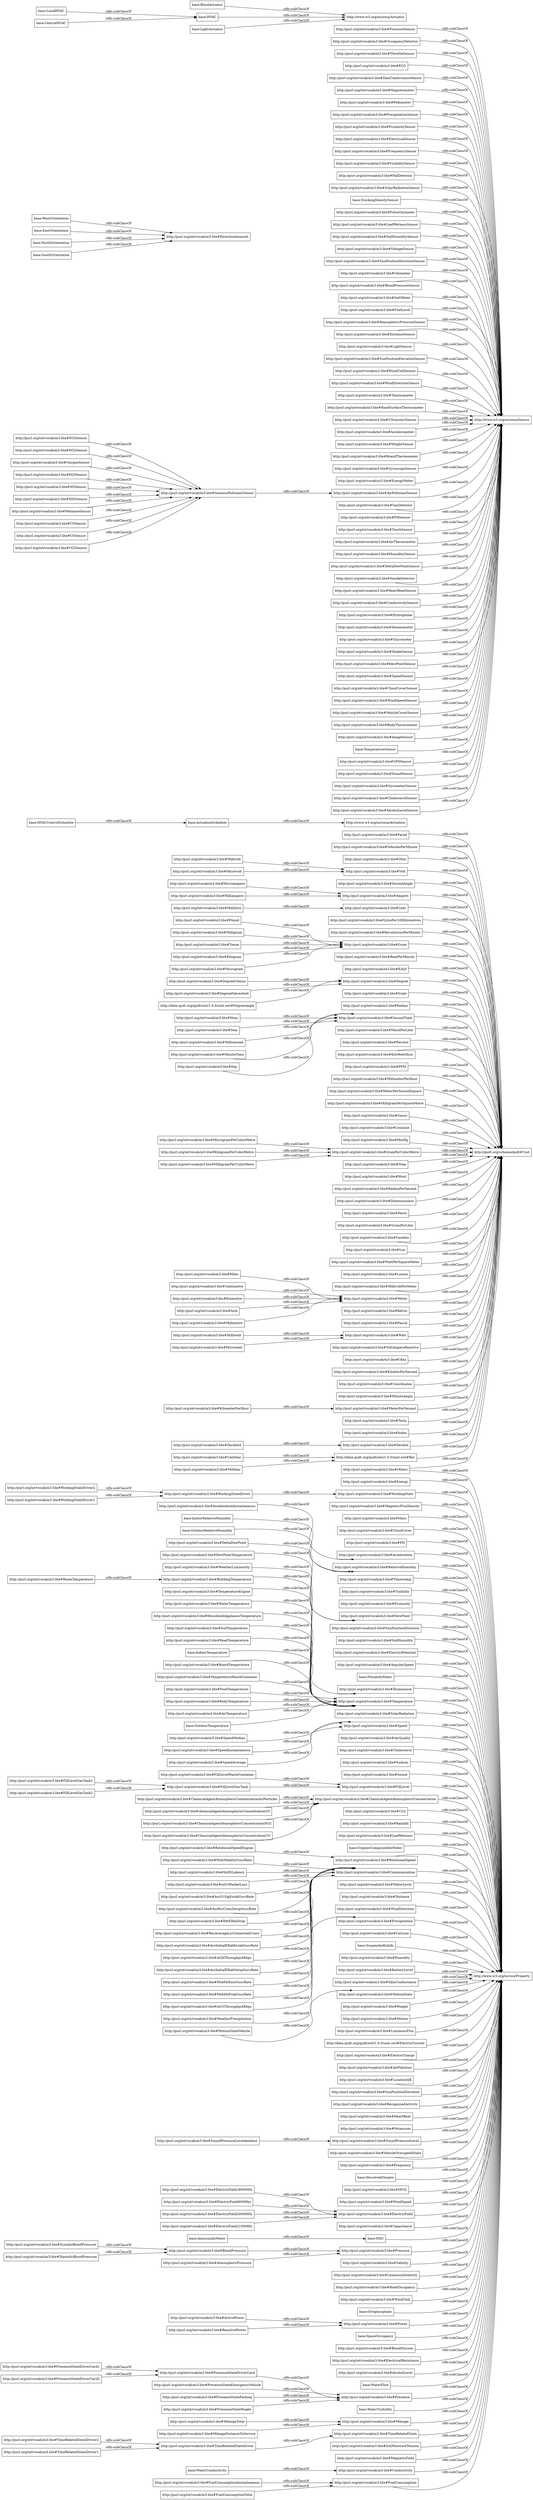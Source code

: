 digraph ar2dtool_diagram { 
rankdir=LR;
size="1000"
node [shape = rectangle, color="black"]; "http://purl.org/iot/vocab/m3-lite#Dimensionless" "http://purl.org/iot/vocab/m3-lite#DeltaDewPoint" "base:HVACControlSchedule" "http://purl.org/iot/vocab/m3-lite#KilogramPerCubicMetre" "http://purl.org/iot/vocab/m3-lite#Hertz" "http://purl.org/iot/vocab/m3-lite#LocationQK" "http://purl.org/iot/vocab/m3-lite#GramPerLiter" "http://purl.org/iot/vocab/m3-lite#PressureSensor" "http://purl.org/iot/vocab/m3-lite#SunPositionElevation" "http://purl.org/iot/vocab/m3-lite#OccupancyDetector" "http://purl.org/iot/vocab/m3-lite#RecognizedActivity" "http://purl.org/iot/vocab/m3-lite#Candela" "http://purl.org/iot/vocab/m3-lite#ThrottleSensor" "http://purl.org/iot/vocab/m3-lite#DegreeFahrenheit" "http://purl.org/iot/vocab/m3-lite#Lux" "http://purl.org/iot/vocab/m3-lite#WattPerSquareMeter" "http://purl.org/iot/vocab/m3-lite#HeartBeat" "base:WestOrientation" "http://purl.org/iot/vocab/m3-lite#Potassium" "http://purl.org/iot/vocab/m3-lite#ECG" "base:AmmoniaInWater" "http://purl.org/iot/vocab/m3-lite#SkinConductanceSensor" "http://purl.org/iot/vocab/m3-lite#FillLevelGasTank2" "http://purl.org/iot/vocab/m3-lite#Millisecond" "http://purl.org/iot/vocab/m3-lite#DewPointTemperature" "http://purl.org/iot/vocab/m3-lite#ChemicalAgentAtmosphericConcentrationNO2" "http://purl.org/iot/vocab/m3-lite#Microvolt" "http://purl.org/iot/vocab/m3-lite#SoundPressureLevel" "http://purl.org/iot/vocab/m3-lite#VehicleOverspeedState" "http://purl.org/iot/vocab/m3-lite#Magnetometer" "http://purl.org/iot/vocab/m3-lite#Frequency" "http://purl.org/iot/vocab/m3-lite#Pedometer" "http://purl.org/iot/vocab/m3-lite#FuelConsumptionTotal" "http://purl.org/iot/vocab/m3-lite#Millilitre" "http://purl.org/iot/vocab/m3-lite#PrecipitationSensor" "http://purl.org/iot/vocab/m3-lite#SO2Sensor" "http://purl.org/iot/vocab/m3-lite#NO2Sensor" "http://purl.org/iot/vocab/m3-lite#ProximitySensor" "http://purl.org/iot/vocab/m3-lite#ElectricalSensor" "base:DissolvedOxygen" "http://purl.org/iot/vocab/m3-lite#MilligramPerCubicMetre" "http://purl.org/iot/vocab/m3-lite#SPO2" "http://purl.org/iot/vocab/m3-lite#FillLevelGasTank1" "http://purl.org/iot/vocab/m3-lite#Lumen" "http://purl.org/iot/vocab/m3-lite#WindSpeed" "http://purl.org/iot/vocab/m3-lite#SystolicBloodPressure" "base:ActuationSchedule" "http://purl.org/iot/vocab/m3-lite#WorkingStateDriver1" "http://purl.org/iot/vocab/m3-lite#ElectricField" "http://purl.org/iot/vocab/m3-lite#FrequencySensor" "http://purl.org/iot/vocab/m3-lite#GaseousPollutantSensor" "http://purl.org/iot/vocab/m3-lite#MillivoltPerMeter" "http://purl.org/iot/vocab/m3-lite#Capacitance" "http://www.w3.org/ns/sosa/Actuator" "http://purl.org/iot/vocab/m3-lite#OxygenSensor" "base:NH3" "http://purl.org/iot/vocab/m3-lite#Meter" "http://purl.org/iot/vocab/m3-lite#Pressure" "http://purl.org/iot/vocab/m3-lite#VisibilitySensor" "http://purl.org/iot/vocab/m3-lite#Kelvin" "http://purl.org/iot/vocab/m3-lite#Pascal" "http://purl.org/iot/vocab/m3-lite#H2SSensor" "http://purl.org/iot/vocab/m3-lite#Salinity" "base:IndoorRelativeHumidity" "http://purl.org/iot/vocab/m3-lite#DecibelA" "http://purl.org/iot/vocab/m3-lite#SpeedInstantaneous" "http://purl.org/iot/vocab/m3-lite#MinuteTime" "http://purl.org/iot/vocab/m3-lite#FallDetector" "http://purl.org/iot/vocab/m3-lite#Watt" "http://purl.org/iot/vocab/m3-lite#LuminousIntensity" "http://purl.org/iot/vocab/m3-lite#SolarRadiationSensor" "base:StockingDensitySensor" "http://purl.org/iot/vocab/m3-lite#VoltAmpereReactive" "http://purl.org/iot/vocab/m3-lite#AccS1SigEstabSuccRate" "http://purl.org/iot/vocab/m3-lite#Okta" "http://purl.org/iot/vocab/m3-lite#HouseholdApplianceTemperature" "http://purl.org/iot/vocab/m3-lite#RoadOccupancy" "http://purl.org/iot/vocab/m3-lite#Centibar" "http://purl.org/iot/vocab/m3-lite#Tonne" "http://purl.org/iot/vocab/m3-lite#WindChill" "base:Ortophosphate" "http://purl.org/iot/vocab/m3-lite#Power" "http://purl.org/iot/vocab/m3-lite#TimeRelatedStateDriver2" "base:BlindActuator" "base:SpaceOccupancy" "http://purl.org/iot/vocab/m3-lite#PulseOxymeter" "http://purl.org/iot/vocab/m3-lite#BloodGlucose" "http://purl.org/iot/vocab/m3-lite#SoilTemperature" "http://purl.org/iot/vocab/m3-lite#Milliampere" "http://purl.org/iot/vocab/m3-lite#NOSensor" "http://purl.org/iot/vocab/m3-lite#FillLevelWasteContainer" "http://purl.org/iot/vocab/m3-lite#MileageDistanceToService" "http://purl.org/iot/vocab/m3-lite#WeatherLuminosity" "http://purl.org/iot/vocab/m3-lite#RoadTemperature" "http://purl.org/iot/vocab/m3-lite#DirectionAzimuth" "http://purl.org/iot/vocab/m3-lite#KilobitsPerSecond" "http://purl.org/iot/vocab/m3-lite#Coordinates" "http://purl.org/iot/vocab/m3-lite#NH3Sensor" "http://purl.org/iot/vocab/m3-lite#LeafWetnessSensor" "http://purl.org/iot/vocab/m3-lite#MinuteAngle" "http://purl.org/iot/vocab/m3-lite#MeterPerSecond" "http://purl.org/iot/vocab/m3-lite#SoilHumiditySensor" "http://www.w3.org/ns/sosa/Sensor" "http://purl.org/iot/vocab/m3-lite#Kilogram" "http://purl.org/iot/vocab/m3-lite#Tesla" "http://purl.org/iot/vocab/m3-lite#VoltageSensor" "http://purl.org/iot/vocab/m3-lite#ElectricalResistance" "http://purl.org/iot/vocab/m3-lite#SunPositionDirectionSensor" "http://purl.org/iot/vocab/m3-lite#PresenceStateEmergencyVehicle" "http://purl.org/iot/vocab/m3-lite#AlcoholLevel" "http://purl.org/iot/vocab/m3-lite#Odometer" "base:IndoorTemperature" "http://purl.org/iot/vocab/m3-lite#BloodPressureSensor" "http://purl.org/iot/vocab/m3-lite#SaltMeter" "base:WaterFlow" "base:WaterConductivity" "http://purl.org/iot/vocab/m3-lite#Centimetre" "http://purl.org/iot/vocab/m3-lite#Presence" "http://purl.org/iot/vocab/m3-lite#MethaneSensor" "http://purl.org/iot/vocab/m3-lite#Microgram" "http://purl.org/iot/vocab/m3-lite#AtmosphericPressure" "http://purl.org/iot/vocab/m3-lite#BoardTemperature" "http://purl.org/iot/vocab/m3-lite#FuelLevel" "base:WaterTurbidity" "http://purl.org/iot/vocab/m3-lite#PresenceStateDriverCard1" "http://purl.org/iot/vocab/m3-lite#Mileage" "http://purl.org/iot/vocab/m3-lite#AccRrcConnSetupSuccRate" "http://purl.org/iot/vocab/m3-lite#Index" "http://purl.org/iot/vocab/m3-lite#AtmosphericPressureSensor" "http://purl.org/iot/vocab/m3-lite#TimeRelatedState" "http://purl.org/iot/vocab/m3-lite#SoilMoistureTension" "http://purl.org/iot/vocab/m3-lite#MagneticField" "http://purl.org/iot/vocab/m3-lite#Decibel" "http://data.qudt.org/qudt/owl/1.0.0/unit.owl#Bar" "http://purl.org/iot/vocab/m3-lite#ReactivePower" "http://purl.org/iot/vocab/m3-lite#Milliwatt" "http://purl.org/iot/vocab/m3-lite#Conductivity" "http://purl.org/iot/vocab/m3-lite#COSensor" "http://purl.org/iot/vocab/m3-lite#DistanceSensor" "base:LocalHVAC" "http://data.qudt.org/qudt/owl/1.0.0/unit.owl#DegreeAngle" "http://purl.org/iot/vocab/m3-lite#FuelConsumption" "http://purl.org/iot/vocab/m3-lite#Energy" "http://purl.org/iot/vocab/m3-lite#RetERabDrop" "http://purl.org/iot/vocab/m3-lite#Farad" "http://purl.org/iot/vocab/m3-lite#WorkingStateDriver" "http://purl.org/iot/vocab/m3-lite#LightSensor" "http://purl.org/iot/vocab/m3-lite#SunPositionElevationSensor" "http://purl.org/iot/vocab/m3-lite#DegreeCelsius" "http://purl.org/iot/vocab/m3-lite#WindChillSensor" "base:EastOrientation" "http://purl.org/iot/vocab/m3-lite#FuelConsumptionInstantaneous" "http://purl.org/iot/vocab/m3-lite#WindDirectionSensor" "http://purl.org/iot/vocab/m3-lite#Thermometer" "http://purl.org/iot/vocab/m3-lite#ResAverageLicConnectedUsers" "http://purl.org/iot/vocab/m3-lite#TimeRelatedStateDriver" "http://purl.org/iot/vocab/m3-lite#TemperatureWasteContainer" "http://purl.org/iot/vocab/m3-lite#VehiclesPerMinute" "http://purl.org/iot/vocab/m3-lite#WorkingState" "http://purl.org/iot/vocab/m3-lite#MagneticFluxDensity" "http://purl.org/iot/vocab/m3-lite#Mass" "http://purl.org/iot/vocab/m3-lite#CloudCover" "http://purl.org/iot/vocab/m3-lite#ChemicalAgentAtmosphericConcentrationCO" "http://purl.org/iot/vocab/m3-lite#Day" "http://purl.org/iot/vocab/m3-lite#Ohm" "http://purl.org/iot/vocab/m3-lite#Microampere" "http://purl.org/iot/vocab/m3-lite#Kilometre" "http://purl.org/iot/vocab/m3-lite#RoadSurfaceThermometer" "http://purl.org/iot/vocab/m3-lite#PH" "base:OutdoorRelativeHumidity" "http://purl.org/iot/vocab/m3-lite#AccInitialERabEstabSuccRate" "http://purl.org/iot/vocab/m3-lite#MicrogramPerCubicMetre" "http://purl.org/iot/vocab/m3-lite#UltrasonicSensor" "http://purl.org/iot/vocab/m3-lite#Accelerometer" "http://purl.org/iot/vocab/m3-lite#intDlThroughputKbps" "http://purl.org/iot/vocab/m3-lite#WeightSensor" "http://purl.org/iot/vocab/m3-lite#Volt" "http://purl.org/iot/vocab/m3-lite#SecondAngle" "http://purl.org/iot/vocab/m3-lite#BoardThermometer" "http://purl.org/iot/vocab/m3-lite#Acceleration" "http://purl.org/iot/vocab/m3-lite#Ampere" "http://purl.org/iot/vocab/m3-lite#Millivolt" "http://purl.org/iot/vocab/m3-lite#Liter" "http://purl.org/iot/vocab/m3-lite#AccInitialERabSetupSuccRate" "http://purl.org/iot/vocab/m3-lite#RoomTemperature" "http://purl.org/iot/vocab/m3-lite#GyroscopeSensor" "http://purl.org/iot/vocab/m3-lite#RelativeHumidity" "http://purl.org/iot/vocab/m3-lite#FoodTemperature" "http://purl.org/iot/vocab/m3-lite#LitrePer100Kilometres" "http://purl.org/iot/vocab/m3-lite#Timestamp" "http://purl.org/iot/vocab/m3-lite#RevolutionsPerMinute" "http://purl.org/iot/vocab/m3-lite#EnergyMeter" "http://purl.org/iot/vocab/m3-lite#AirPollutantSensor" "http://purl.org/iot/vocab/m3-lite#Visibility" "http://purl.org/iot/vocab/m3-lite#Proximity" "http://purl.org/iot/vocab/m3-lite#GasDetector" "http://purl.org/iot/vocab/m3-lite#Gram" "http://purl.org/iot/vocab/m3-lite#BeatPerMinute" "http://purl.org/iot/vocab/m3-lite#ActivePower" "http://purl.org/iot/vocab/m3-lite#Microwatt" "http://purl.org/iot/vocab/m3-lite#MileageTotal" "http://purl.org/iot/vocab/m3-lite#SpeedAverage" "http://purl.org/iot/vocab/m3-lite#TimeRelatedStateDriver1" "http://purl.org/iot/vocab/m3-lite#PHSensor" "http://purl.org/iot/vocab/m3-lite#TouchSensor" "http://purl.org/iot/vocab/m3-lite#AirThermometer" "http://purl.org/iot/vocab/m3-lite#EAQI" "http://purl.org/iot/vocab/m3-lite#HumiditySensor" "http://purl.org/iot/vocab/m3-lite#DewPoint" "http://purl.org/iot/vocab/m3-lite#Degree" "http://purl.org/iot/vocab/m3-lite#MobHoExecSuccRate" "http://purl.org/iot/vocab/m3-lite#Inch" "http://purl.org/iot/vocab/m3-lite#Scale" "http://purl.org/iot/vocab/m3-lite#Radian" "http://purl.org/iot/vocab/m3-lite#SunPositionDirection" "http://purl.org/iot/vocab/m3-lite#SoilHumidity" "http://purl.org/iot/vocab/m3-lite#ElectricPotential" "http://purl.org/iot/vocab/m3-lite#AngularSpeed" "http://purl.org/iot/vocab/m3-lite#BloodPressure" "base:NitrateInWater" "http://purl.org/iot/vocab/m3-lite#O3Sensor" "base:CentralHVAC" "http://purl.org/iot/vocab/m3-lite#Illuminance" "http://purl.org/iot/vocab/m3-lite#DeltaDewPointSensor" "http://purl.org/iot/vocab/m3-lite#Temperature" "base:NorthOrientation" "http://purl.org/iot/vocab/m3-lite#Hour" "http://purl.org/iot/vocab/m3-lite#SolarRadiation" "base:SouthOrientation" "http://purl.org/iot/vocab/m3-lite#BodyTemperature" "base:HVAC" "http://purl.org/iot/vocab/m3-lite#Speed" "http://purl.org/iot/vocab/m3-lite#MotionStateVehicle" "http://purl.org/iot/vocab/m3-lite#SecondTime" "http://purl.org/iot/vocab/m3-lite#ElectricField900Mhz" "http://purl.org/iot/vocab/m3-lite#MmolPerLiter" "http://purl.org/iot/vocab/m3-lite#AirQuality" "http://purl.org/iot/vocab/m3-lite#Cholesterol" "http://purl.org/iot/vocab/m3-lite#WorkingStateDriver2" "http://purl.org/iot/vocab/m3-lite#AirTemperature" "base:OutdoorTemperature" "http://purl.org/iot/vocab/m3-lite#SmokeDetector" "http://purl.org/iot/vocab/m3-lite#Year" "http://purl.org/iot/vocab/m3-lite#Pound" "http://purl.org/iot/vocab/m3-lite#PresenceStateParking" "http://purl.org/iot/vocab/m3-lite#DiastolicBloodPressure" "http://purl.org/iot/vocab/m3-lite#Sodium" "http://purl.org/iot/vocab/m3-lite#ChemicalAgentAtmosphericConcentrationAirParticles" "http://purl.org/iot/vocab/m3-lite#KilometerPerHour" "http://purl.org/iot/vocab/m3-lite#Sound" "http://purl.org/iot/vocab/m3-lite#BuildingTemperature" "http://purl.org/iot/vocab/m3-lite#FillLevel" "http://purl.org/iot/vocab/m3-lite#Percent" "http://purl.org/iot/vocab/m3-lite#Milligram" "http://purl.org/iot/vocab/m3-lite#ChemicalAgentAtmosphericConcentration" "http://purl.org/iot/vocab/m3-lite#CO2" "http://purl.org/iot/vocab/m3-lite#Rainfall" "http://purl.org/iot/vocab/m3-lite#Millimetre" "http://purl.org/iot/vocab/m3-lite#KiloWattHour" "http://purl.org/iot/vocab/m3-lite#LeafWetness" "http://purl.org/iot/vocab/m3-lite#HeartBeatSensor" "http://purl.org/iot/vocab/m3-lite#Miles" "http://purl.org/iot/vocab/m3-lite#WeatherPrecipitation" "http://purl.org/iot/vocab/m3-lite#SpeedMedian" "http://purl.org/iot/vocab/m3-lite#Millibar" "http://purl.org/iot/vocab/m3-lite#ConductivitySensor" "base:OrganicCompoundsInWater" "http://purl.org/iot/vocab/m3-lite#SoundPressureLevelAmbient" "http://purl.org/iot/vocab/m3-lite#RotationalSpeed" "http://purl.org/iot/vocab/m3-lite#PPM" "http://purl.org/iot/vocab/m3-lite#Communication" "http://purl.org/iot/vocab/m3-lite#WaterLevel" "http://purl.org/iot/vocab/m3-lite#Distance" "http://purl.org/iot/vocab/m3-lite#Hydrophone" "http://purl.org/iot/vocab/m3-lite#Seismometer" "http://purl.org/iot/vocab/m3-lite#MillimeterPerHour" "http://purl.org/iot/vocab/m3-lite#MeterPerSecondSquare" "http://purl.org/iot/vocab/m3-lite#WindDirection" "http://purl.org/iot/vocab/m3-lite#MilligramPerSquareMetre" "http://purl.org/iot/vocab/m3-lite#ElectricField2400MHz" "http://purl.org/iot/vocab/m3-lite#Precipitation" "http://purl.org/iot/vocab/m3-lite#PresenceStatePeople" "http://purl.org/iot/vocab/m3-lite#Glucometer" "http://purl.org/iot/vocab/m3-lite#ElectricField2100MHz" "http://purl.org/iot/vocab/m3-lite#Calcium" "http://purl.org/iot/vocab/m3-lite#ShakeSensor" "http://www.w3.org/ns/sosa/Actuation" "http://purl.org/iot/vocab/m3-lite#Gauss" "http://purl.org/iot/vocab/m3-lite#DewPointSensor" "http://purl.org/iot/vocab/m3-lite#AccelerationInstantaneous" "http://purl.org/iot/vocab/m3-lite#SpeedSensor" "base:SuspendedSolids" "http://purl.org/iot/vocab/m3-lite#CloudCoverSensor" "http://purl.org/iot/vocab/m3-lite#Humidity" "http://purl.org/iot/vocab/m3-lite#WindSpeedSensor" "http://www.w3.org/ns/ssn/Property" "http://purl.org/iot/vocab/m3-lite#Coulomb" "http://purl.org/iot/vocab/m3-lite#MobHoPrepSuccRate" "http://purl.org/iot/vocab/m3-lite#intUlThroughputKbps" "http://purl.org/iot/vocab/m3-lite#MobMobilitySuccRate" "base:LightActuator" "http://purl.org/iot/vocab/m3-lite#BatteryLevel" "http://purl.org/iot/vocab/m3-lite#VehicleCountSensor" "http://purl.org/iot/vocab/m3-lite#BodyThermometer" "http://purl.org/iot/vocab/m3-lite#PresenceStateDriverCard2" "http://purl.org/iot/vocab/m3-lite#SkinConductance" "http://purl.org/iot/vocab/m3-lite#ImageSensor" "base:TemperatureSensor" "http://purl.org/iot/vocab/m3-lite#MotionState" "http://purl.org/iot/vocab/m3-lite#GPSSensor" "http://purl.org/iot/vocab/m3-lite#Weight" "http://purl.org/iot/vocab/m3-lite#MmHg" "http://purl.org/iot/vocab/m3-lite#IntDlLatency" "http://purl.org/iot/vocab/m3-lite#Others" "http://purl.org/iot/vocab/m3-lite#GramPerCubicMetre" "http://purl.org/iot/vocab/m3-lite#SoundSensor" "http://purl.org/iot/vocab/m3-lite#Motion" "http://purl.org/iot/vocab/m3-lite#intUlPacketLoss" "http://purl.org/iot/vocab/m3-lite#LuminousFlux" "http://qudt.org/schema/qudt#Unit" "http://purl.org/iot/vocab/m3-lite#Step" "http://data.qudt.org/qudt/owl/1.0.0/unit.owl#ElectricCurrent" "http://purl.org/iot/vocab/m3-lite#chemicalAgentAtmosphericConcentrationO3" "http://purl.org/iot/vocab/m3-lite#CO2Sensor" "http://purl.org/iot/vocab/m3-lite#ElectricField1800MHz" "http://purl.org/iot/vocab/m3-lite#Wout" "http://purl.org/iot/vocab/m3-lite#RotationalSpeedEngine" "http://purl.org/iot/vocab/m3-lite#TemperatureEngine" "http://purl.org/iot/vocab/m3-lite#PresenceStateDriverCard" "http://purl.org/iot/vocab/m3-lite#RadianPerSecond" "http://purl.org/iot/vocab/m3-lite#ElectricCharge" "http://purl.org/iot/vocab/m3-lite#GyrometerSensor" "http://purl.org/iot/vocab/m3-lite#CholesterolSensor" "http://purl.org/iot/vocab/m3-lite#AirPollution" "http://purl.org/iot/vocab/m3-lite#AlcoholLevelSensor" "http://purl.org/iot/vocab/m3-lite#FillLevelGasTank" "http://purl.org/iot/vocab/m3-lite#WaterTemperature" ; /*classes style*/
	"http://purl.org/iot/vocab/m3-lite#Microgram" -> "http://purl.org/iot/vocab/m3-lite#Gram" [ label = "rdfs:subClassOf" ];
	"http://purl.org/iot/vocab/m3-lite#Index" -> "http://qudt.org/schema/qudt#Unit" [ label = "rdfs:subClassOf" ];
	"http://purl.org/iot/vocab/m3-lite#OccupancyDetector" -> "http://www.w3.org/ns/sosa/Sensor" [ label = "rdfs:subClassOf" ];
	"http://purl.org/iot/vocab/m3-lite#RoadOccupancy" -> "http://www.w3.org/ns/ssn/Property" [ label = "rdfs:subClassOf" ];
	"http://purl.org/iot/vocab/m3-lite#PresenceStateParking" -> "http://purl.org/iot/vocab/m3-lite#Presence" [ label = "rdfs:subClassOf" ];
	"http://purl.org/iot/vocab/m3-lite#SecondTime" -> "http://qudt.org/schema/qudt#Unit" [ label = "rdfs:subClassOf" ];
	"base:TemperatureSensor" -> "http://www.w3.org/ns/sosa/Sensor" [ label = "rdfs:subClassOf" ];
	"http://purl.org/iot/vocab/m3-lite#FillLevel" -> "http://www.w3.org/ns/ssn/Property" [ label = "rdfs:subClassOf" ];
	"http://purl.org/iot/vocab/m3-lite#MinuteTime" -> "http://purl.org/iot/vocab/m3-lite#SecondTime" [ label = "rdfs:subClassOf" ];
	"http://purl.org/iot/vocab/m3-lite#SunPositionDirectionSensor" -> "http://www.w3.org/ns/sosa/Sensor" [ label = "rdfs:subClassOf" ];
	"http://purl.org/iot/vocab/m3-lite#KilogramPerCubicMetre" -> "http://purl.org/iot/vocab/m3-lite#GramPerCubicMetre" [ label = "rdfs:subClassOf" ];
	"http://purl.org/iot/vocab/m3-lite#MillimeterPerHour" -> "http://qudt.org/schema/qudt#Unit" [ label = "rdfs:subClassOf" ];
	"http://purl.org/iot/vocab/m3-lite#FoodTemperature" -> "http://purl.org/iot/vocab/m3-lite#Temperature" [ label = "rdfs:subClassOf" ];
	"http://purl.org/iot/vocab/m3-lite#Scale" -> "http://qudt.org/schema/qudt#Unit" [ label = "rdfs:subClassOf" ];
	"http://purl.org/iot/vocab/m3-lite#TimeRelatedStateDriver1" -> "http://purl.org/iot/vocab/m3-lite#TimeRelatedStateDriver" [ label = "rdfs:subClassOf" ];
	"base:BlindActuator" -> "http://www.w3.org/ns/sosa/Actuator" [ label = "rdfs:subClassOf" ];
	"base:LightActuator" -> "http://www.w3.org/ns/sosa/Actuator" [ label = "rdfs:subClassOf" ];
	"http://purl.org/iot/vocab/m3-lite#GyroscopeSensor" -> "http://www.w3.org/ns/sosa/Sensor" [ label = "rdfs:subClassOf" ];
	"http://purl.org/iot/vocab/m3-lite#PresenceStateEmergencyVehicle" -> "http://purl.org/iot/vocab/m3-lite#Presence" [ label = "rdfs:subClassOf" ];
	"http://purl.org/iot/vocab/m3-lite#MmHg" -> "http://qudt.org/schema/qudt#Unit" [ label = "rdfs:subClassOf" ];
	"base:WaterFlow" -> "http://www.w3.org/ns/ssn/Property" [ label = "rdfs:subClassOf" ];
	"http://purl.org/iot/vocab/m3-lite#TimeRelatedStateDriver" -> "http://purl.org/iot/vocab/m3-lite#TimeRelatedState" [ label = "rdfs:subClassOf" ];
	"http://purl.org/iot/vocab/m3-lite#WindChill" -> "http://www.w3.org/ns/ssn/Property" [ label = "rdfs:subClassOf" ];
	"http://purl.org/iot/vocab/m3-lite#MilligramPerSquareMetre" -> "http://qudt.org/schema/qudt#Unit" [ label = "rdfs:subClassOf" ];
	"http://purl.org/iot/vocab/m3-lite#TemperatureWasteContainer" -> "http://purl.org/iot/vocab/m3-lite#Temperature" [ label = "rdfs:subClassOf" ];
	"http://purl.org/iot/vocab/m3-lite#Sodium" -> "http://www.w3.org/ns/ssn/Property" [ label = "rdfs:subClassOf" ];
	"http://purl.org/iot/vocab/m3-lite#LocationQK" -> "http://www.w3.org/ns/ssn/Property" [ label = "rdfs:subClassOf" ];
	"http://purl.org/iot/vocab/m3-lite#Percent" -> "http://qudt.org/schema/qudt#Unit" [ label = "rdfs:subClassOf" ];
	"http://purl.org/iot/vocab/m3-lite#Degree" -> "http://qudt.org/schema/qudt#Unit" [ label = "rdfs:subClassOf" ];
	"http://purl.org/iot/vocab/m3-lite#TouchSensor" -> "http://www.w3.org/ns/sosa/Sensor" [ label = "rdfs:subClassOf" ];
	"http://purl.org/iot/vocab/m3-lite#SpeedMedian" -> "http://purl.org/iot/vocab/m3-lite#Speed" [ label = "rdfs:subClassOf" ];
	"base:SouthOrientation" -> "http://purl.org/iot/vocab/m3-lite#DirectionAzimuth" [ label = "rdfs:subClassOf" ];
	"http://purl.org/iot/vocab/m3-lite#Decibel" -> "http://qudt.org/schema/qudt#Unit" [ label = "rdfs:subClassOf" ];
	"http://purl.org/iot/vocab/m3-lite#ActivePower" -> "http://purl.org/iot/vocab/m3-lite#Power" [ label = "rdfs:subClassOf" ];
	"http://purl.org/iot/vocab/m3-lite#Hydrophone" -> "http://www.w3.org/ns/sosa/Sensor" [ label = "rdfs:subClassOf" ];
	"http://purl.org/iot/vocab/m3-lite#RadianPerSecond" -> "http://qudt.org/schema/qudt#Unit" [ label = "rdfs:subClassOf" ];
	"http://purl.org/iot/vocab/m3-lite#Coordinates" -> "http://qudt.org/schema/qudt#Unit" [ label = "rdfs:subClassOf" ];
	"http://purl.org/iot/vocab/m3-lite#AlcoholLevelSensor" -> "http://www.w3.org/ns/sosa/Sensor" [ label = "rdfs:subClassOf" ];
	"http://purl.org/iot/vocab/m3-lite#CloudCoverSensor" -> "http://www.w3.org/ns/sosa/Sensor" [ label = "rdfs:subClassOf" ];
	"http://purl.org/iot/vocab/m3-lite#Visibility" -> "http://www.w3.org/ns/ssn/Property" [ label = "rdfs:subClassOf" ];
	"http://purl.org/iot/vocab/m3-lite#CholesterolSensor" -> "http://www.w3.org/ns/sosa/Sensor" [ label = "rdfs:subClassOf" ];
	"http://purl.org/iot/vocab/m3-lite#ElectricField2100MHz" -> "http://purl.org/iot/vocab/m3-lite#ElectricField" [ label = "rdfs:subClassOf" ];
	"http://purl.org/iot/vocab/m3-lite#LeafWetnessSensor" -> "http://www.w3.org/ns/sosa/Sensor" [ label = "rdfs:subClassOf" ];
	"http://purl.org/iot/vocab/m3-lite#Dimensionless" -> "http://qudt.org/schema/qudt#Unit" [ label = "rdfs:subClassOf" ];
	"http://purl.org/iot/vocab/m3-lite#Tesla" -> "http://qudt.org/schema/qudt#Unit" [ label = "rdfs:subClassOf" ];
	"http://purl.org/iot/vocab/m3-lite#Salinity" -> "http://www.w3.org/ns/ssn/Property" [ label = "rdfs:subClassOf" ];
	"http://purl.org/iot/vocab/m3-lite#Milligram" -> "http://purl.org/iot/vocab/m3-lite#Gram" [ label = "rdfs:subClassOf" ];
	"http://purl.org/iot/vocab/m3-lite#LeafWetness" -> "http://www.w3.org/ns/ssn/Property" [ label = "rdfs:subClassOf" ];
	"http://purl.org/iot/vocab/m3-lite#Potassium" -> "http://www.w3.org/ns/ssn/Property" [ label = "rdfs:subClassOf" ];
	"http://purl.org/iot/vocab/m3-lite#VisibilitySensor" -> "http://www.w3.org/ns/sosa/Sensor" [ label = "rdfs:subClassOf" ];
	"http://purl.org/iot/vocab/m3-lite#PHSensor" -> "http://www.w3.org/ns/sosa/Sensor" [ label = "rdfs:subClassOf" ];
	"http://purl.org/iot/vocab/m3-lite#Power" -> "http://www.w3.org/ns/ssn/Property" [ label = "rdfs:subClassOf" ];
	"http://purl.org/iot/vocab/m3-lite#ElectricalResistance" -> "http://www.w3.org/ns/ssn/Property" [ label = "rdfs:subClassOf" ];
	"http://purl.org/iot/vocab/m3-lite#Hertz" -> "http://qudt.org/schema/qudt#Unit" [ label = "rdfs:subClassOf" ];
	"http://purl.org/iot/vocab/m3-lite#GPSSensor" -> "http://www.w3.org/ns/sosa/Sensor" [ label = "rdfs:subClassOf" ];
	"http://purl.org/iot/vocab/m3-lite#intUlPacketLoss" -> "http://purl.org/iot/vocab/m3-lite#Communication" [ label = "rdfs:subClassOf" ];
	"http://purl.org/iot/vocab/m3-lite#EnergyMeter" -> "http://www.w3.org/ns/sosa/Sensor" [ label = "rdfs:subClassOf" ];
	"http://purl.org/iot/vocab/m3-lite#RevolutionsPerMinute" -> "http://qudt.org/schema/qudt#Unit" [ label = "rdfs:subClassOf" ];
	"http://purl.org/iot/vocab/m3-lite#PresenceStateDriverCard" -> "http://purl.org/iot/vocab/m3-lite#Presence" [ label = "rdfs:subClassOf" ];
	"http://purl.org/iot/vocab/m3-lite#PresenceStateDriverCard2" -> "http://purl.org/iot/vocab/m3-lite#PresenceStateDriverCard" [ label = "rdfs:subClassOf" ];
	"http://purl.org/iot/vocab/m3-lite#AccelerationInstantaneous" -> "http://purl.org/iot/vocab/m3-lite#Acceleration" [ label = "rdfs:subClassOf" ];
	"http://purl.org/iot/vocab/m3-lite#WindDirectionSensor" -> "http://www.w3.org/ns/sosa/Sensor" [ label = "rdfs:subClassOf" ];
	"base:SpaceOccupancy" -> "http://www.w3.org/ns/ssn/Property" [ label = "rdfs:subClassOf" ];
	"http://purl.org/iot/vocab/m3-lite#Inch" -> "http://purl.org/iot/vocab/m3-lite#Meter" [ label = "rdfs:subClassOf" ];
	"http://purl.org/iot/vocab/m3-lite#CO2" -> "http://www.w3.org/ns/ssn/Property" [ label = "rdfs:subClassOf" ];
	"base:NH3" -> "http://www.w3.org/ns/ssn/Property" [ label = "rdfs:subClassOf" ];
	"http://purl.org/iot/vocab/m3-lite#FillLevelGasTank" -> "http://purl.org/iot/vocab/m3-lite#FillLevel" [ label = "rdfs:subClassOf" ];
	"http://purl.org/iot/vocab/m3-lite#WorkingStateDriver" -> "http://purl.org/iot/vocab/m3-lite#WorkingState" [ label = "rdfs:subClassOf" ];
	"http://purl.org/iot/vocab/m3-lite#TimeRelatedStateDriver2" -> "http://purl.org/iot/vocab/m3-lite#TimeRelatedStateDriver" [ label = "rdfs:subClassOf" ];
	"http://purl.org/iot/vocab/m3-lite#VoltAmpereReactive" -> "http://qudt.org/schema/qudt#Unit" [ label = "rdfs:subClassOf" ];
	"http://purl.org/iot/vocab/m3-lite#Kelvin" -> "http://qudt.org/schema/qudt#Unit" [ label = "rdfs:subClassOf" ];
	"http://purl.org/iot/vocab/m3-lite#MillivoltPerMeter" -> "http://qudt.org/schema/qudt#Unit" [ label = "rdfs:subClassOf" ];
	"http://purl.org/iot/vocab/m3-lite#Pedometer" -> "http://www.w3.org/ns/sosa/Sensor" [ label = "rdfs:subClassOf" ];
	"http://purl.org/iot/vocab/m3-lite#ECG" -> "http://www.w3.org/ns/sosa/Sensor" [ label = "rdfs:subClassOf" ];
	"http://purl.org/iot/vocab/m3-lite#COSensor" -> "http://purl.org/iot/vocab/m3-lite#GaseousPollutantSensor" [ label = "rdfs:subClassOf" ];
	"http://purl.org/iot/vocab/m3-lite#VoltageSensor" -> "http://www.w3.org/ns/sosa/Sensor" [ label = "rdfs:subClassOf" ];
	"http://purl.org/iot/vocab/m3-lite#WattPerSquareMeter" -> "http://qudt.org/schema/qudt#Unit" [ label = "rdfs:subClassOf" ];
	"http://purl.org/iot/vocab/m3-lite#Pascal" -> "http://qudt.org/schema/qudt#Unit" [ label = "rdfs:subClassOf" ];
	"http://purl.org/iot/vocab/m3-lite#GramPerLiter" -> "http://qudt.org/schema/qudt#Unit" [ label = "rdfs:subClassOf" ];
	"http://purl.org/iot/vocab/m3-lite#MobHoPrepSuccRate" -> "http://purl.org/iot/vocab/m3-lite#Communication" [ label = "rdfs:subClassOf" ];
	"http://purl.org/iot/vocab/m3-lite#SPO2" -> "http://www.w3.org/ns/ssn/Property" [ label = "rdfs:subClassOf" ];
	"http://purl.org/iot/vocab/m3-lite#MmolPerLiter" -> "http://qudt.org/schema/qudt#Unit" [ label = "rdfs:subClassOf" ];
	"http://purl.org/iot/vocab/m3-lite#DewPointSensor" -> "http://www.w3.org/ns/sosa/Sensor" [ label = "rdfs:subClassOf" ];
	"http://purl.org/iot/vocab/m3-lite#Pressure" -> "http://www.w3.org/ns/ssn/Property" [ label = "rdfs:subClassOf" ];
	"http://purl.org/iot/vocab/m3-lite#Precipitation" -> "http://www.w3.org/ns/ssn/Property" [ label = "rdfs:subClassOf" ];
	"http://purl.org/iot/vocab/m3-lite#AccS1SigEstabSuccRate" -> "http://purl.org/iot/vocab/m3-lite#Communication" [ label = "rdfs:subClassOf" ];
	"http://purl.org/iot/vocab/m3-lite#Ampere" -> "http://qudt.org/schema/qudt#Unit" [ label = "rdfs:subClassOf" ];
	"http://purl.org/iot/vocab/m3-lite#Millivolt" -> "http://purl.org/iot/vocab/m3-lite#Volt" [ label = "rdfs:subClassOf" ];
	"http://purl.org/iot/vocab/m3-lite#DegreeFahrenheit" -> "http://purl.org/iot/vocab/m3-lite#Degree" [ label = "rdfs:subClassOf" ];
	"http://purl.org/iot/vocab/m3-lite#Accelerometer" -> "http://www.w3.org/ns/sosa/Sensor" [ label = "rdfs:subClassOf" ];
	"http://purl.org/iot/vocab/m3-lite#PPM" -> "http://qudt.org/schema/qudt#Unit" [ label = "rdfs:subClassOf" ];
	"http://purl.org/iot/vocab/m3-lite#FillLevelGasTank1" -> "http://purl.org/iot/vocab/m3-lite#FillLevelGasTank" [ label = "rdfs:subClassOf" ];
	"http://purl.org/iot/vocab/m3-lite#LitrePer100Kilometres" -> "http://qudt.org/schema/qudt#Unit" [ label = "rdfs:subClassOf" ];
	"http://purl.org/iot/vocab/m3-lite#RelativeHumidity" -> "http://www.w3.org/ns/ssn/Property" [ label = "rdfs:subClassOf" ];
	"http://purl.org/iot/vocab/m3-lite#BloodPressureSensor" -> "http://www.w3.org/ns/sosa/Sensor" [ label = "rdfs:subClassOf" ];
	"http://purl.org/iot/vocab/m3-lite#Candela" -> "http://qudt.org/schema/qudt#Unit" [ label = "rdfs:subClassOf" ];
	"http://purl.org/iot/vocab/m3-lite#Frequency" -> "http://www.w3.org/ns/ssn/Property" [ label = "rdfs:subClassOf" ];
	"http://purl.org/iot/vocab/m3-lite#SpeedAverage" -> "http://purl.org/iot/vocab/m3-lite#Speed" [ label = "rdfs:subClassOf" ];
	"http://purl.org/iot/vocab/m3-lite#VehicleOverspeedState" -> "http://www.w3.org/ns/ssn/Property" [ label = "rdfs:subClassOf" ];
	"http://purl.org/iot/vocab/m3-lite#KiloWattHour" -> "http://qudt.org/schema/qudt#Unit" [ label = "rdfs:subClassOf" ];
	"http://purl.org/iot/vocab/m3-lite#MagneticField" -> "http://www.w3.org/ns/ssn/Property" [ label = "rdfs:subClassOf" ];
	"http://purl.org/iot/vocab/m3-lite#CloudCover" -> "http://www.w3.org/ns/ssn/Property" [ label = "rdfs:subClassOf" ];
	"http://purl.org/iot/vocab/m3-lite#FillLevelWasteContainer" -> "http://purl.org/iot/vocab/m3-lite#FillLevel" [ label = "rdfs:subClassOf" ];
	"http://purl.org/iot/vocab/m3-lite#UltrasonicSensor" -> "http://www.w3.org/ns/sosa/Sensor" [ label = "rdfs:subClassOf" ];
	"base:OutdoorTemperature" -> "http://purl.org/iot/vocab/m3-lite#Temperature" [ label = "rdfs:subClassOf" ];
	"http://purl.org/iot/vocab/m3-lite#Liter" -> "http://qudt.org/schema/qudt#Unit" [ label = "rdfs:subClassOf" ];
	"http://purl.org/iot/vocab/m3-lite#AlcoholLevel" -> "http://www.w3.org/ns/ssn/Property" [ label = "rdfs:subClassOf" ];
	"http://purl.org/iot/vocab/m3-lite#Glucometer" -> "http://www.w3.org/ns/sosa/Sensor" [ label = "rdfs:subClassOf" ];
	"http://purl.org/iot/vocab/m3-lite#Milliwatt" -> "http://purl.org/iot/vocab/m3-lite#Watt" [ label = "rdfs:subClassOf" ];
	"http://purl.org/iot/vocab/m3-lite#MeterPerSecondSquare" -> "http://qudt.org/schema/qudt#Unit" [ label = "rdfs:subClassOf" ];
	"http://purl.org/iot/vocab/m3-lite#FuelConsumption" -> "http://www.w3.org/ns/ssn/Property" [ label = "rdfs:subClassOf" ];
	"http://data.qudt.org/qudt/owl/1.0.0/unit.owl#Bar" -> "http://qudt.org/schema/qudt#Unit" [ label = "rdfs:subClassOf" ];
	"http://purl.org/iot/vocab/m3-lite#AngularSpeed" -> "http://www.w3.org/ns/ssn/Property" [ label = "rdfs:subClassOf" ];
	"http://purl.org/iot/vocab/m3-lite#WorkingStateDriver1" -> "http://purl.org/iot/vocab/m3-lite#WorkingStateDriver" [ label = "rdfs:subClassOf" ];
	"http://purl.org/iot/vocab/m3-lite#BatteryLevel" -> "http://www.w3.org/ns/ssn/Property" [ label = "rdfs:subClassOf" ];
	"http://purl.org/iot/vocab/m3-lite#Microvolt" -> "http://purl.org/iot/vocab/m3-lite#Volt" [ label = "rdfs:subClassOf" ];
	"http://purl.org/iot/vocab/m3-lite#Speed" -> "http://www.w3.org/ns/ssn/Property" [ label = "rdfs:subClassOf" ];
	"http://purl.org/iot/vocab/m3-lite#VehicleCountSensor" -> "http://www.w3.org/ns/sosa/Sensor" [ label = "rdfs:subClassOf" ];
	"http://purl.org/iot/vocab/m3-lite#Lux" -> "http://qudt.org/schema/qudt#Unit" [ label = "rdfs:subClassOf" ];
	"http://purl.org/iot/vocab/m3-lite#MotionState" -> "http://www.w3.org/ns/ssn/Property" [ label = "rdfs:subClassOf" ];
	"base:NitrateInWater" -> "http://www.w3.org/ns/ssn/Property" [ label = "rdfs:subClassOf" ];
	"http://purl.org/iot/vocab/m3-lite#Lumen" -> "http://qudt.org/schema/qudt#Unit" [ label = "rdfs:subClassOf" ];
	"http://purl.org/iot/vocab/m3-lite#GramPerCubicMetre" -> "http://qudt.org/schema/qudt#Unit" [ label = "rdfs:subClassOf" ];
	"http://purl.org/iot/vocab/m3-lite#OxygenSensor" -> "http://purl.org/iot/vocab/m3-lite#GaseousPollutantSensor" [ label = "rdfs:subClassOf" ];
	"http://purl.org/iot/vocab/m3-lite#Millimetre" -> "http://purl.org/iot/vocab/m3-lite#Meter" [ label = "rdfs:subClassOf" ];
	"http://purl.org/iot/vocab/m3-lite#Pound" -> "http://purl.org/iot/vocab/m3-lite#Gram" [ label = "rdfs:subClassOf" ];
	"http://purl.org/iot/vocab/m3-lite#MileageTotal" -> "http://purl.org/iot/vocab/m3-lite#Mileage" [ label = "rdfs:subClassOf" ];
	"http://purl.org/iot/vocab/m3-lite#Others" -> "http://www.w3.org/ns/ssn/Property" [ label = "rdfs:subClassOf" ];
	"http://purl.org/iot/vocab/m3-lite#Others" -> "http://qudt.org/schema/qudt#Unit" [ label = "rdfs:subClassOf" ];
	"http://purl.org/iot/vocab/m3-lite#SO2Sensor" -> "http://purl.org/iot/vocab/m3-lite#GaseousPollutantSensor" [ label = "rdfs:subClassOf" ];
	"http://purl.org/iot/vocab/m3-lite#SpeedSensor" -> "http://www.w3.org/ns/sosa/Sensor" [ label = "rdfs:subClassOf" ];
	"http://purl.org/iot/vocab/m3-lite#WeatherPrecipitation" -> "http://purl.org/iot/vocab/m3-lite#Precipitation" [ label = "rdfs:subClassOf" ];
	"http://purl.org/iot/vocab/m3-lite#NO2Sensor" -> "http://purl.org/iot/vocab/m3-lite#GaseousPollutantSensor" [ label = "rdfs:subClassOf" ];
	"http://purl.org/iot/vocab/m3-lite#NOSensor" -> "http://purl.org/iot/vocab/m3-lite#GaseousPollutantSensor" [ label = "rdfs:subClassOf" ];
	"http://purl.org/iot/vocab/m3-lite#RoadSurfaceThermometer" -> "http://www.w3.org/ns/sosa/Sensor" [ label = "rdfs:subClassOf" ];
	"http://purl.org/iot/vocab/m3-lite#Kilometre" -> "http://purl.org/iot/vocab/m3-lite#Meter" [ label = "rdfs:subClassOf" ];
	"base:ActuationSchedule" -> "http://www.w3.org/ns/sosa/Actuation" [ label = "rdfs:subClassOf" ];
	"http://purl.org/iot/vocab/m3-lite#LightSensor" -> "http://www.w3.org/ns/sosa/Sensor" [ label = "rdfs:subClassOf" ];
	"http://purl.org/iot/vocab/m3-lite#Gram" -> "http://qudt.org/schema/qudt#Unit" [ label = "rdfs:subClassOf" ];
	"http://purl.org/iot/vocab/m3-lite#MobMobilitySuccRate" -> "http://purl.org/iot/vocab/m3-lite#Communication" [ label = "rdfs:subClassOf" ];
	"http://purl.org/iot/vocab/m3-lite#Centibar" -> "http://data.qudt.org/qudt/owl/1.0.0/unit.owl#Bar" [ label = "rdfs:subClassOf" ];
	"http://purl.org/iot/vocab/m3-lite#EAQI" -> "http://qudt.org/schema/qudt#Unit" [ label = "rdfs:subClassOf" ];
	"http://purl.org/iot/vocab/m3-lite#FillLevelGasTank2" -> "http://purl.org/iot/vocab/m3-lite#FillLevelGasTank" [ label = "rdfs:subClassOf" ];
	"http://purl.org/iot/vocab/m3-lite#Microwatt" -> "http://purl.org/iot/vocab/m3-lite#Watt" [ label = "rdfs:subClassOf" ];
	"http://purl.org/iot/vocab/m3-lite#ReactivePower" -> "http://purl.org/iot/vocab/m3-lite#Power" [ label = "rdfs:subClassOf" ];
	"http://purl.org/iot/vocab/m3-lite#RetERabDrop" -> "http://purl.org/iot/vocab/m3-lite#Communication" [ label = "rdfs:subClassOf" ];
	"http://purl.org/iot/vocab/m3-lite#Motion" -> "http://www.w3.org/ns/ssn/Property" [ label = "rdfs:subClassOf" ];
	"http://purl.org/iot/vocab/m3-lite#DistanceSensor" -> "http://www.w3.org/ns/sosa/Sensor" [ label = "rdfs:subClassOf" ];
	"http://purl.org/iot/vocab/m3-lite#VehiclesPerMinute" -> "http://qudt.org/schema/qudt#Unit" [ label = "rdfs:subClassOf" ];
	"http://purl.org/iot/vocab/m3-lite#Ohm" -> "http://qudt.org/schema/qudt#Unit" [ label = "rdfs:subClassOf" ];
	"http://purl.org/iot/vocab/m3-lite#Calcium" -> "http://www.w3.org/ns/ssn/Property" [ label = "rdfs:subClassOf" ];
	"http://purl.org/iot/vocab/m3-lite#CO2Sensor" -> "http://purl.org/iot/vocab/m3-lite#GaseousPollutantSensor" [ label = "rdfs:subClassOf" ];
	"http://purl.org/iot/vocab/m3-lite#BuildingTemperature" -> "http://purl.org/iot/vocab/m3-lite#Temperature" [ label = "rdfs:subClassOf" ];
	"base:CentralHVAC" -> "base:HVAC" [ label = "rdfs:subClassOf" ];
	"http://purl.org/iot/vocab/m3-lite#SoundPressureLevelAmbient" -> "http://purl.org/iot/vocab/m3-lite#SoundPressureLevel" [ label = "rdfs:subClassOf" ];
	"http://purl.org/iot/vocab/m3-lite#ChemicalAgentAtmosphericConcentration" -> "http://www.w3.org/ns/ssn/Property" [ label = "rdfs:subClassOf" ];
	"http://purl.org/iot/vocab/m3-lite#FuelLevel" -> "http://www.w3.org/ns/sosa/Sensor" [ label = "rdfs:subClassOf" ];
	"http://purl.org/iot/vocab/m3-lite#ElectricField900Mhz" -> "http://purl.org/iot/vocab/m3-lite#ElectricField" [ label = "rdfs:subClassOf" ];
	"http://purl.org/iot/vocab/m3-lite#Kilogram" -> "http://purl.org/iot/vocab/m3-lite#Gram" [ label = "rdfs:subClassOf" ];
	"http://purl.org/iot/vocab/m3-lite#WindDirection" -> "http://www.w3.org/ns/ssn/Property" [ label = "rdfs:subClassOf" ];
	"http://purl.org/iot/vocab/m3-lite#AirPollutantSensor" -> "http://www.w3.org/ns/sosa/Sensor" [ label = "rdfs:subClassOf" ];
	"http://purl.org/iot/vocab/m3-lite#WeightSensor" -> "http://www.w3.org/ns/sosa/Sensor" [ label = "rdfs:subClassOf" ];
	"http://purl.org/iot/vocab/m3-lite#ThrottleSensor" -> "http://www.w3.org/ns/sosa/Sensor" [ label = "rdfs:subClassOf" ];
	"http://purl.org/iot/vocab/m3-lite#Timestamp" -> "http://www.w3.org/ns/ssn/Property" [ label = "rdfs:subClassOf" ];
	"http://purl.org/iot/vocab/m3-lite#Acceleration" -> "http://www.w3.org/ns/ssn/Property" [ label = "rdfs:subClassOf" ];
	"http://purl.org/iot/vocab/m3-lite#Miles" -> "http://purl.org/iot/vocab/m3-lite#Meter" [ label = "rdfs:subClassOf" ];
	"http://purl.org/iot/vocab/m3-lite#WindSpeedSensor" -> "http://www.w3.org/ns/sosa/Sensor" [ label = "rdfs:subClassOf" ];
	"http://purl.org/iot/vocab/m3-lite#Farad" -> "http://qudt.org/schema/qudt#Unit" [ label = "rdfs:subClassOf" ];
	"http://purl.org/iot/vocab/m3-lite#WaterLevel" -> "http://www.w3.org/ns/ssn/Property" [ label = "rdfs:subClassOf" ];
	"http://purl.org/iot/vocab/m3-lite#PresenceStatePeople" -> "http://purl.org/iot/vocab/m3-lite#Presence" [ label = "rdfs:subClassOf" ];
	"base:HVACControlSchedule" -> "base:ActuationSchedule" [ label = "rdfs:subClassOf" ];
	"http://purl.org/iot/vocab/m3-lite#HeartBeat" -> "http://www.w3.org/ns/ssn/Property" [ label = "rdfs:subClassOf" ];
	"base:EastOrientation" -> "http://purl.org/iot/vocab/m3-lite#DirectionAzimuth" [ label = "rdfs:subClassOf" ];
	"http://purl.org/iot/vocab/m3-lite#KilobitsPerSecond" -> "http://qudt.org/schema/qudt#Unit" [ label = "rdfs:subClassOf" ];
	"http://purl.org/iot/vocab/m3-lite#WorkingStateDriver2" -> "http://purl.org/iot/vocab/m3-lite#WorkingStateDriver" [ label = "rdfs:subClassOf" ];
	"http://purl.org/iot/vocab/m3-lite#DewPoint" -> "http://www.w3.org/ns/ssn/Property" [ label = "rdfs:subClassOf" ];
	"http://purl.org/iot/vocab/m3-lite#AtmosphericPressureSensor" -> "http://www.w3.org/ns/sosa/Sensor" [ label = "rdfs:subClassOf" ];
	"http://purl.org/iot/vocab/m3-lite#PH" -> "http://www.w3.org/ns/ssn/Property" [ label = "rdfs:subClassOf" ];
	"http://purl.org/iot/vocab/m3-lite#DegreeCelsius" -> "http://purl.org/iot/vocab/m3-lite#Degree" [ label = "rdfs:subClassOf" ];
	"http://purl.org/iot/vocab/m3-lite#SoilHumidity" -> "http://www.w3.org/ns/ssn/Property" [ label = "rdfs:subClassOf" ];
	"http://purl.org/iot/vocab/m3-lite#AirTemperature" -> "http://purl.org/iot/vocab/m3-lite#Temperature" [ label = "rdfs:subClassOf" ];
	"http://purl.org/iot/vocab/m3-lite#Presence" -> "http://www.w3.org/ns/ssn/Property" [ label = "rdfs:subClassOf" ];
	"http://purl.org/iot/vocab/m3-lite#RoomTemperature" -> "http://purl.org/iot/vocab/m3-lite#BuildingTemperature" [ label = "rdfs:subClassOf" ];
	"http://purl.org/iot/vocab/m3-lite#GaseousPollutantSensor" -> "http://purl.org/iot/vocab/m3-lite#AirPollutantSensor" [ label = "rdfs:subClassOf" ];
	"http://purl.org/iot/vocab/m3-lite#DiastolicBloodPressure" -> "http://purl.org/iot/vocab/m3-lite#BloodPressure" [ label = "rdfs:subClassOf" ];
	"http://purl.org/iot/vocab/m3-lite#Coulomb" -> "http://qudt.org/schema/qudt#Unit" [ label = "rdfs:subClassOf" ];
	"http://purl.org/iot/vocab/m3-lite#MotionStateVehicle" -> "http://purl.org/iot/vocab/m3-lite#MotionState" [ label = "rdfs:subClassOf" ];
	"http://purl.org/iot/vocab/m3-lite#RotationalSpeedEngine" -> "http://purl.org/iot/vocab/m3-lite#RotationalSpeed" [ label = "rdfs:subClassOf" ];
	"http://data.qudt.org/qudt/owl/1.0.0/unit.owl#ElectricCurrent" -> "http://www.w3.org/ns/ssn/Property" [ label = "rdfs:subClassOf" ];
	"http://purl.org/iot/vocab/m3-lite#HouseholdApplianceTemperature" -> "http://purl.org/iot/vocab/m3-lite#Temperature" [ label = "rdfs:subClassOf" ];
	"http://purl.org/iot/vocab/m3-lite#SaltMeter" -> "http://www.w3.org/ns/sosa/Sensor" [ label = "rdfs:subClassOf" ];
	"http://purl.org/iot/vocab/m3-lite#ChemicalAgentAtmosphericConcentrationAirParticles" -> "http://purl.org/iot/vocab/m3-lite#ChemicalAgentAtmosphericConcentration" [ label = "rdfs:subClassOf" ];
	"http://purl.org/iot/vocab/m3-lite#Weight" -> "http://www.w3.org/ns/ssn/Property" [ label = "rdfs:subClassOf" ];
	"base:Ortophosphate" -> "http://www.w3.org/ns/ssn/Property" [ label = "rdfs:subClassOf" ];
	"http://purl.org/iot/vocab/m3-lite#BloodGlucose" -> "http://www.w3.org/ns/ssn/Property" [ label = "rdfs:subClassOf" ];
	"base:SuspendedSolids" -> "http://www.w3.org/ns/ssn/Property" [ label = "rdfs:subClassOf" ];
	"http://purl.org/iot/vocab/m3-lite#H2SSensor" -> "http://purl.org/iot/vocab/m3-lite#GaseousPollutantSensor" [ label = "rdfs:subClassOf" ];
	"http://data.qudt.org/qudt/owl/1.0.0/unit.owl#DegreeAngle" -> "http://purl.org/iot/vocab/m3-lite#Degree" [ label = "rdfs:subClassOf" ];
	"http://purl.org/iot/vocab/m3-lite#WeatherLuminosity" -> "http://purl.org/iot/vocab/m3-lite#Illuminance" [ label = "rdfs:subClassOf" ];
	"http://purl.org/iot/vocab/m3-lite#DecibelA" -> "http://purl.org/iot/vocab/m3-lite#Decibel" [ label = "rdfs:subClassOf" ];
	"http://purl.org/iot/vocab/m3-lite#Wout" -> "http://qudt.org/schema/qudt#Unit" [ label = "rdfs:subClassOf" ];
	"base:WaterConductivity" -> "http://purl.org/iot/vocab/m3-lite#Conductivity" [ label = "rdfs:subClassOf" ];
	"http://purl.org/iot/vocab/m3-lite#AirThermometer" -> "http://www.w3.org/ns/sosa/Sensor" [ label = "rdfs:subClassOf" ];
	"http://purl.org/iot/vocab/m3-lite#FrequencySensor" -> "http://www.w3.org/ns/sosa/Sensor" [ label = "rdfs:subClassOf" ];
	"http://purl.org/iot/vocab/m3-lite#AirQuality" -> "http://www.w3.org/ns/ssn/Property" [ label = "rdfs:subClassOf" ];
	"http://purl.org/iot/vocab/m3-lite#Temperature" -> "http://www.w3.org/ns/ssn/Property" [ label = "rdfs:subClassOf" ];
	"http://purl.org/iot/vocab/m3-lite#Okta" -> "http://qudt.org/schema/qudt#Unit" [ label = "rdfs:subClassOf" ];
	"http://purl.org/iot/vocab/m3-lite#ElectricalSensor" -> "http://www.w3.org/ns/sosa/Sensor" [ label = "rdfs:subClassOf" ];
	"http://purl.org/iot/vocab/m3-lite#KilometerPerHour" -> "http://purl.org/iot/vocab/m3-lite#MeterPerSecond" [ label = "rdfs:subClassOf" ];
	"http://purl.org/iot/vocab/m3-lite#AccInitialERabEstabSuccRate" -> "http://purl.org/iot/vocab/m3-lite#Communication" [ label = "rdfs:subClassOf" ];
	"http://purl.org/iot/vocab/m3-lite#SkinConductanceSensor" -> "http://www.w3.org/ns/sosa/Sensor" [ label = "rdfs:subClassOf" ];
	"http://purl.org/iot/vocab/m3-lite#O3Sensor" -> "http://purl.org/iot/vocab/m3-lite#GaseousPollutantSensor" [ label = "rdfs:subClassOf" ];
	"http://purl.org/iot/vocab/m3-lite#SystolicBloodPressure" -> "http://purl.org/iot/vocab/m3-lite#BloodPressure" [ label = "rdfs:subClassOf" ];
	"http://purl.org/iot/vocab/m3-lite#Odometer" -> "http://www.w3.org/ns/sosa/Sensor" [ label = "rdfs:subClassOf" ];
	"http://purl.org/iot/vocab/m3-lite#AirPollution" -> "http://www.w3.org/ns/ssn/Property" [ label = "rdfs:subClassOf" ];
	"http://purl.org/iot/vocab/m3-lite#Milliampere" -> "http://purl.org/iot/vocab/m3-lite#Ampere" [ label = "rdfs:subClassOf" ];
	"http://purl.org/iot/vocab/m3-lite#SoilHumiditySensor" -> "http://www.w3.org/ns/sosa/Sensor" [ label = "rdfs:subClassOf" ];
	"http://purl.org/iot/vocab/m3-lite#GasDetector" -> "http://www.w3.org/ns/sosa/Sensor" [ label = "rdfs:subClassOf" ];
	"http://purl.org/iot/vocab/m3-lite#HeartBeatSensor" -> "http://www.w3.org/ns/sosa/Sensor" [ label = "rdfs:subClassOf" ];
	"http://purl.org/iot/vocab/m3-lite#SpeedInstantaneous" -> "http://purl.org/iot/vocab/m3-lite#Speed" [ label = "rdfs:subClassOf" ];
	"http://purl.org/iot/vocab/m3-lite#Meter" -> "http://qudt.org/schema/qudt#Unit" [ label = "rdfs:subClassOf" ];
	"base:HVAC" -> "http://www.w3.org/ns/sosa/Actuator" [ label = "rdfs:subClassOf" ];
	"http://purl.org/iot/vocab/m3-lite#Millibar" -> "http://data.qudt.org/qudt/owl/1.0.0/unit.owl#Bar" [ label = "rdfs:subClassOf" ];
	"http://purl.org/iot/vocab/m3-lite#Mileage" -> "http://www.w3.org/ns/ssn/Property" [ label = "rdfs:subClassOf" ];
	"http://purl.org/iot/vocab/m3-lite#Thermometer" -> "http://www.w3.org/ns/sosa/Sensor" [ label = "rdfs:subClassOf" ];
	"http://purl.org/iot/vocab/m3-lite#WorkingState" -> "http://www.w3.org/ns/ssn/Property" [ label = "rdfs:subClassOf" ];
	"http://purl.org/iot/vocab/m3-lite#Day" -> "http://purl.org/iot/vocab/m3-lite#SecondTime" [ label = "rdfs:subClassOf" ];
	"http://purl.org/iot/vocab/m3-lite#Energy" -> "http://www.w3.org/ns/ssn/Property" [ label = "rdfs:subClassOf" ];
	"http://purl.org/iot/vocab/m3-lite#ResAverageLicConnectedUsers" -> "http://purl.org/iot/vocab/m3-lite#Communication" [ label = "rdfs:subClassOf" ];
	"http://purl.org/iot/vocab/m3-lite#WaterTemperature" -> "http://purl.org/iot/vocab/m3-lite#Temperature" [ label = "rdfs:subClassOf" ];
	"http://purl.org/iot/vocab/m3-lite#Capacitance" -> "http://www.w3.org/ns/ssn/Property" [ label = "rdfs:subClassOf" ];
	"http://purl.org/iot/vocab/m3-lite#DeltaDewPointSensor" -> "http://www.w3.org/ns/sosa/Sensor" [ label = "rdfs:subClassOf" ];
	"http://purl.org/iot/vocab/m3-lite#SoilTemperature" -> "http://purl.org/iot/vocab/m3-lite#Temperature" [ label = "rdfs:subClassOf" ];
	"http://purl.org/iot/vocab/m3-lite#SoundSensor" -> "http://www.w3.org/ns/sosa/Sensor" [ label = "rdfs:subClassOf" ];
	"http://purl.org/iot/vocab/m3-lite#LuminousFlux" -> "http://www.w3.org/ns/ssn/Property" [ label = "rdfs:subClassOf" ];
	"http://purl.org/iot/vocab/m3-lite#SolarRadiationSensor" -> "http://www.w3.org/ns/sosa/Sensor" [ label = "rdfs:subClassOf" ];
	"http://purl.org/iot/vocab/m3-lite#Hour" -> "http://purl.org/iot/vocab/m3-lite#SecondTime" [ label = "rdfs:subClassOf" ];
	"http://purl.org/iot/vocab/m3-lite#ProximitySensor" -> "http://www.w3.org/ns/sosa/Sensor" [ label = "rdfs:subClassOf" ];
	"http://purl.org/iot/vocab/m3-lite#MicrogramPerCubicMetre" -> "http://purl.org/iot/vocab/m3-lite#GramPerCubicMetre" [ label = "rdfs:subClassOf" ];
	"http://purl.org/iot/vocab/m3-lite#Sound" -> "http://www.w3.org/ns/ssn/Property" [ label = "rdfs:subClassOf" ];
	"http://purl.org/iot/vocab/m3-lite#SoilMoistureTension" -> "http://www.w3.org/ns/ssn/Property" [ label = "rdfs:subClassOf" ];
	"http://purl.org/iot/vocab/m3-lite#ShakeSensor" -> "http://www.w3.org/ns/sosa/Sensor" [ label = "rdfs:subClassOf" ];
	"http://purl.org/iot/vocab/m3-lite#FuelConsumptionInstantaneous" -> "http://purl.org/iot/vocab/m3-lite#FuelConsumption" [ label = "rdfs:subClassOf" ];
	"http://purl.org/iot/vocab/m3-lite#ConductivitySensor" -> "http://www.w3.org/ns/sosa/Sensor" [ label = "rdfs:subClassOf" ];
	"http://purl.org/iot/vocab/m3-lite#Tonne" -> "http://purl.org/iot/vocab/m3-lite#Gram" [ label = "rdfs:subClassOf" ];
	"http://purl.org/iot/vocab/m3-lite#AccInitialERabSetupSuccRate" -> "http://purl.org/iot/vocab/m3-lite#Communication" [ label = "rdfs:subClassOf" ];
	"http://purl.org/iot/vocab/m3-lite#GyrometerSensor" -> "http://www.w3.org/ns/sosa/Sensor" [ label = "rdfs:subClassOf" ];
	"base:NorthOrientation" -> "http://purl.org/iot/vocab/m3-lite#DirectionAzimuth" [ label = "rdfs:subClassOf" ];
	"http://purl.org/iot/vocab/m3-lite#NH3Sensor" -> "http://purl.org/iot/vocab/m3-lite#GaseousPollutantSensor" [ label = "rdfs:subClassOf" ];
	"http://purl.org/iot/vocab/m3-lite#ChemicalAgentAtmosphericConcentrationNO2" -> "http://purl.org/iot/vocab/m3-lite#ChemicalAgentAtmosphericConcentration" [ label = "rdfs:subClassOf" ];
	"base:StockingDensitySensor" -> "http://www.w3.org/ns/sosa/Sensor" [ label = "rdfs:subClassOf" ];
	"http://purl.org/iot/vocab/m3-lite#Cholesterol" -> "http://www.w3.org/ns/ssn/Property" [ label = "rdfs:subClassOf" ];
	"base:IndoorTemperature" -> "http://purl.org/iot/vocab/m3-lite#Temperature" [ label = "rdfs:subClassOf" ];
	"base:AmmoniaInWater" -> "base:NH3" [ label = "rdfs:subClassOf" ];
	"http://purl.org/iot/vocab/m3-lite#PulseOxymeter" -> "http://www.w3.org/ns/sosa/Sensor" [ label = "rdfs:subClassOf" ];
	"http://purl.org/iot/vocab/m3-lite#TimeRelatedState" -> "http://www.w3.org/ns/ssn/Property" [ label = "rdfs:subClassOf" ];
	"http://purl.org/iot/vocab/m3-lite#IntDlLatency" -> "http://purl.org/iot/vocab/m3-lite#Communication" [ label = "rdfs:subClassOf" ];
	"http://purl.org/iot/vocab/m3-lite#BeatPerMinute" -> "http://qudt.org/schema/qudt#Unit" [ label = "rdfs:subClassOf" ];
	"http://purl.org/iot/vocab/m3-lite#BoardTemperature" -> "http://purl.org/iot/vocab/m3-lite#Temperature" [ label = "rdfs:subClassOf" ];
	"http://purl.org/iot/vocab/m3-lite#SunPositionDirection" -> "http://www.w3.org/ns/ssn/Property" [ label = "rdfs:subClassOf" ];
	"http://purl.org/iot/vocab/m3-lite#ChemicalAgentAtmosphericConcentrationCO" -> "http://purl.org/iot/vocab/m3-lite#ChemicalAgentAtmosphericConcentration" [ label = "rdfs:subClassOf" ];
	"http://purl.org/iot/vocab/m3-lite#Gauss" -> "http://qudt.org/schema/qudt#Unit" [ label = "rdfs:subClassOf" ];
	"http://purl.org/iot/vocab/m3-lite#ElectricField2400MHz" -> "http://purl.org/iot/vocab/m3-lite#ElectricField" [ label = "rdfs:subClassOf" ];
	"http://purl.org/iot/vocab/m3-lite#Proximity" -> "http://www.w3.org/ns/ssn/Property" [ label = "rdfs:subClassOf" ];
	"http://purl.org/iot/vocab/m3-lite#Volt" -> "http://qudt.org/schema/qudt#Unit" [ label = "rdfs:subClassOf" ];
	"http://purl.org/iot/vocab/m3-lite#Millilitre" -> "http://purl.org/iot/vocab/m3-lite#Liter" [ label = "rdfs:subClassOf" ];
	"http://purl.org/iot/vocab/m3-lite#FallDetector" -> "http://www.w3.org/ns/sosa/Sensor" [ label = "rdfs:subClassOf" ];
	"http://purl.org/iot/vocab/m3-lite#chemicalAgentAtmosphericConcentrationO3" -> "http://purl.org/iot/vocab/m3-lite#ChemicalAgentAtmosphericConcentration" [ label = "rdfs:subClassOf" ];
	"http://purl.org/iot/vocab/m3-lite#ElectricField1800MHz" -> "http://purl.org/iot/vocab/m3-lite#ElectricField" [ label = "rdfs:subClassOf" ];
	"http://purl.org/iot/vocab/m3-lite#AtmosphericPressure" -> "http://purl.org/iot/vocab/m3-lite#Pressure" [ label = "rdfs:subClassOf" ];
	"http://purl.org/iot/vocab/m3-lite#MinuteAngle" -> "http://qudt.org/schema/qudt#Unit" [ label = "rdfs:subClassOf" ];
	"http://purl.org/iot/vocab/m3-lite#RecognizedActivity" -> "http://www.w3.org/ns/ssn/Property" [ label = "rdfs:subClassOf" ];
	"http://purl.org/iot/vocab/m3-lite#FuelConsumptionTotal" -> "http://purl.org/iot/vocab/m3-lite#FuelConsumption" [ label = "rdfs:subClassOf" ];
	"http://purl.org/iot/vocab/m3-lite#intDlThroughputKbps" -> "http://purl.org/iot/vocab/m3-lite#Communication" [ label = "rdfs:subClassOf" ];
	"http://purl.org/iot/vocab/m3-lite#ElectricField" -> "http://www.w3.org/ns/ssn/Property" [ label = "rdfs:subClassOf" ];
	"http://purl.org/iot/vocab/m3-lite#RotationalSpeed" -> "http://www.w3.org/ns/ssn/Property" [ label = "rdfs:subClassOf" ];
	"http://purl.org/iot/vocab/m3-lite#Conductivity" -> "http://www.w3.org/ns/ssn/Property" [ label = "rdfs:subClassOf" ];
	"base:WaterTurbidity" -> "http://www.w3.org/ns/ssn/Property" [ label = "rdfs:subClassOf" ];
	"http://purl.org/iot/vocab/m3-lite#Communication" -> "http://www.w3.org/ns/ssn/Property" [ label = "rdfs:subClassOf" ];
	"http://purl.org/iot/vocab/m3-lite#TemperatureEngine" -> "http://purl.org/iot/vocab/m3-lite#Temperature" [ label = "rdfs:subClassOf" ];
	"http://purl.org/iot/vocab/m3-lite#SunPositionElevation" -> "http://www.w3.org/ns/ssn/Property" [ label = "rdfs:subClassOf" ];
	"http://purl.org/iot/vocab/m3-lite#BoardThermometer" -> "http://www.w3.org/ns/sosa/Sensor" [ label = "rdfs:subClassOf" ];
	"http://purl.org/iot/vocab/m3-lite#Year" -> "http://purl.org/iot/vocab/m3-lite#SecondTime" [ label = "rdfs:subClassOf" ];
	"http://purl.org/iot/vocab/m3-lite#Step" -> "http://qudt.org/schema/qudt#Unit" [ label = "rdfs:subClassOf" ];
	"base:IndoorRelativeHumidity" -> "http://purl.org/iot/vocab/m3-lite#RelativeHumidity" [ label = "rdfs:subClassOf" ];
	"http://purl.org/iot/vocab/m3-lite#ElectricCharge" -> "http://www.w3.org/ns/ssn/Property" [ label = "rdfs:subClassOf" ];
	"base:LocalHVAC" -> "base:HVAC" [ label = "rdfs:subClassOf" ];
	"http://purl.org/iot/vocab/m3-lite#Mass" -> "http://www.w3.org/ns/ssn/Property" [ label = "rdfs:subClassOf" ];
	"http://purl.org/iot/vocab/m3-lite#HumiditySensor" -> "http://www.w3.org/ns/sosa/Sensor" [ label = "rdfs:subClassOf" ];
	"http://purl.org/iot/vocab/m3-lite#Humidity" -> "http://www.w3.org/ns/ssn/Property" [ label = "rdfs:subClassOf" ];
	"http://purl.org/iot/vocab/m3-lite#BloodPressure" -> "http://purl.org/iot/vocab/m3-lite#Pressure" [ label = "rdfs:subClassOf" ];
	"http://purl.org/iot/vocab/m3-lite#SolarRadiation" -> "http://www.w3.org/ns/ssn/Property" [ label = "rdfs:subClassOf" ];
	"http://purl.org/iot/vocab/m3-lite#DeltaDewPoint" -> "http://purl.org/iot/vocab/m3-lite#DewPoint" [ label = "rdfs:subClassOf" ];
	"http://purl.org/iot/vocab/m3-lite#AccRrcConnSetupSuccRate" -> "http://purl.org/iot/vocab/m3-lite#Communication" [ label = "rdfs:subClassOf" ];
	"http://purl.org/iot/vocab/m3-lite#PrecipitationSensor" -> "http://www.w3.org/ns/sosa/Sensor" [ label = "rdfs:subClassOf" ];
	"http://purl.org/iot/vocab/m3-lite#MeterPerSecond" -> "http://qudt.org/schema/qudt#Unit" [ label = "rdfs:subClassOf" ];
	"http://purl.org/iot/vocab/m3-lite#SoundPressureLevel" -> "http://www.w3.org/ns/ssn/Property" [ label = "rdfs:subClassOf" ];
	"http://purl.org/iot/vocab/m3-lite#Watt" -> "http://qudt.org/schema/qudt#Unit" [ label = "rdfs:subClassOf" ];
	"http://purl.org/iot/vocab/m3-lite#WindSpeed" -> "http://www.w3.org/ns/ssn/Property" [ label = "rdfs:subClassOf" ];
	"http://purl.org/iot/vocab/m3-lite#LuminousIntensity" -> "http://www.w3.org/ns/ssn/Property" [ label = "rdfs:subClassOf" ];
	"http://purl.org/iot/vocab/m3-lite#ElectricPotential" -> "http://www.w3.org/ns/ssn/Property" [ label = "rdfs:subClassOf" ];
	"http://purl.org/iot/vocab/m3-lite#SmokeDetector" -> "http://www.w3.org/ns/sosa/Sensor" [ label = "rdfs:subClassOf" ];
	"base:DissolvedOxygen" -> "http://www.w3.org/ns/ssn/Property" [ label = "rdfs:subClassOf" ];
	"http://purl.org/iot/vocab/m3-lite#Radian" -> "http://qudt.org/schema/qudt#Unit" [ label = "rdfs:subClassOf" ];
	"http://purl.org/iot/vocab/m3-lite#MobHoExecSuccRate" -> "http://purl.org/iot/vocab/m3-lite#Communication" [ label = "rdfs:subClassOf" ];
	"http://purl.org/iot/vocab/m3-lite#BodyTemperature" -> "http://purl.org/iot/vocab/m3-lite#Temperature" [ label = "rdfs:subClassOf" ];
	"http://purl.org/iot/vocab/m3-lite#intUlThroughputKbps" -> "http://purl.org/iot/vocab/m3-lite#Communication" [ label = "rdfs:subClassOf" ];
	"http://purl.org/iot/vocab/m3-lite#ImageSensor" -> "http://www.w3.org/ns/sosa/Sensor" [ label = "rdfs:subClassOf" ];
	"http://purl.org/iot/vocab/m3-lite#Illuminance" -> "http://www.w3.org/ns/ssn/Property" [ label = "rdfs:subClassOf" ];
	"http://purl.org/iot/vocab/m3-lite#MagneticFluxDensity" -> "http://www.w3.org/ns/ssn/Property" [ label = "rdfs:subClassOf" ];
	"http://purl.org/iot/vocab/m3-lite#PressureSensor" -> "http://www.w3.org/ns/sosa/Sensor" [ label = "rdfs:subClassOf" ];
	"http://purl.org/iot/vocab/m3-lite#SunPositionElevationSensor" -> "http://www.w3.org/ns/sosa/Sensor" [ label = "rdfs:subClassOf" ];
	"http://purl.org/iot/vocab/m3-lite#MilligramPerCubicMetre" -> "http://purl.org/iot/vocab/m3-lite#GramPerCubicMetre" [ label = "rdfs:subClassOf" ];
	"http://purl.org/iot/vocab/m3-lite#Rainfall" -> "http://www.w3.org/ns/ssn/Property" [ label = "rdfs:subClassOf" ];
	"http://purl.org/iot/vocab/m3-lite#Centimetre" -> "http://purl.org/iot/vocab/m3-lite#Meter" [ label = "rdfs:subClassOf" ];
	"http://purl.org/iot/vocab/m3-lite#MileageDistanceToService" -> "http://purl.org/iot/vocab/m3-lite#Mileage" [ label = "rdfs:subClassOf" ];
	"base:WestOrientation" -> "http://purl.org/iot/vocab/m3-lite#DirectionAzimuth" [ label = "rdfs:subClassOf" ];
	"http://purl.org/iot/vocab/m3-lite#BodyThermometer" -> "http://www.w3.org/ns/sosa/Sensor" [ label = "rdfs:subClassOf" ];
	"base:OutdoorRelativeHumidity" -> "http://purl.org/iot/vocab/m3-lite#RelativeHumidity" [ label = "rdfs:subClassOf" ];
	"http://purl.org/iot/vocab/m3-lite#MethaneSensor" -> "http://purl.org/iot/vocab/m3-lite#GaseousPollutantSensor" [ label = "rdfs:subClassOf" ];
	"http://purl.org/iot/vocab/m3-lite#SkinConductance" -> "http://www.w3.org/ns/ssn/Property" [ label = "rdfs:subClassOf" ];
	"http://purl.org/iot/vocab/m3-lite#Millisecond" -> "http://purl.org/iot/vocab/m3-lite#SecondTime" [ label = "rdfs:subClassOf" ];
	"http://purl.org/iot/vocab/m3-lite#RoadTemperature" -> "http://purl.org/iot/vocab/m3-lite#Temperature" [ label = "rdfs:subClassOf" ];
	"base:OrganicCompoundsInWater" -> "http://www.w3.org/ns/ssn/Property" [ label = "rdfs:subClassOf" ];
	"http://purl.org/iot/vocab/m3-lite#Distance" -> "http://www.w3.org/ns/ssn/Property" [ label = "rdfs:subClassOf" ];
	"http://purl.org/iot/vocab/m3-lite#SecondAngle" -> "http://qudt.org/schema/qudt#Unit" [ label = "rdfs:subClassOf" ];
	"http://purl.org/iot/vocab/m3-lite#WindChillSensor" -> "http://www.w3.org/ns/sosa/Sensor" [ label = "rdfs:subClassOf" ];
	"http://purl.org/iot/vocab/m3-lite#DewPointTemperature" -> "http://purl.org/iot/vocab/m3-lite#DewPoint" [ label = "rdfs:subClassOf" ];
	"http://purl.org/iot/vocab/m3-lite#PresenceStateDriverCard1" -> "http://purl.org/iot/vocab/m3-lite#PresenceStateDriverCard" [ label = "rdfs:subClassOf" ];
	"http://purl.org/iot/vocab/m3-lite#Seismometer" -> "http://www.w3.org/ns/sosa/Sensor" [ label = "rdfs:subClassOf" ];
	"http://purl.org/iot/vocab/m3-lite#Magnetometer" -> "http://www.w3.org/ns/sosa/Sensor" [ label = "rdfs:subClassOf" ];
	"http://purl.org/iot/vocab/m3-lite#Microampere" -> "http://purl.org/iot/vocab/m3-lite#Ampere" [ label = "rdfs:subClassOf" ];

}
